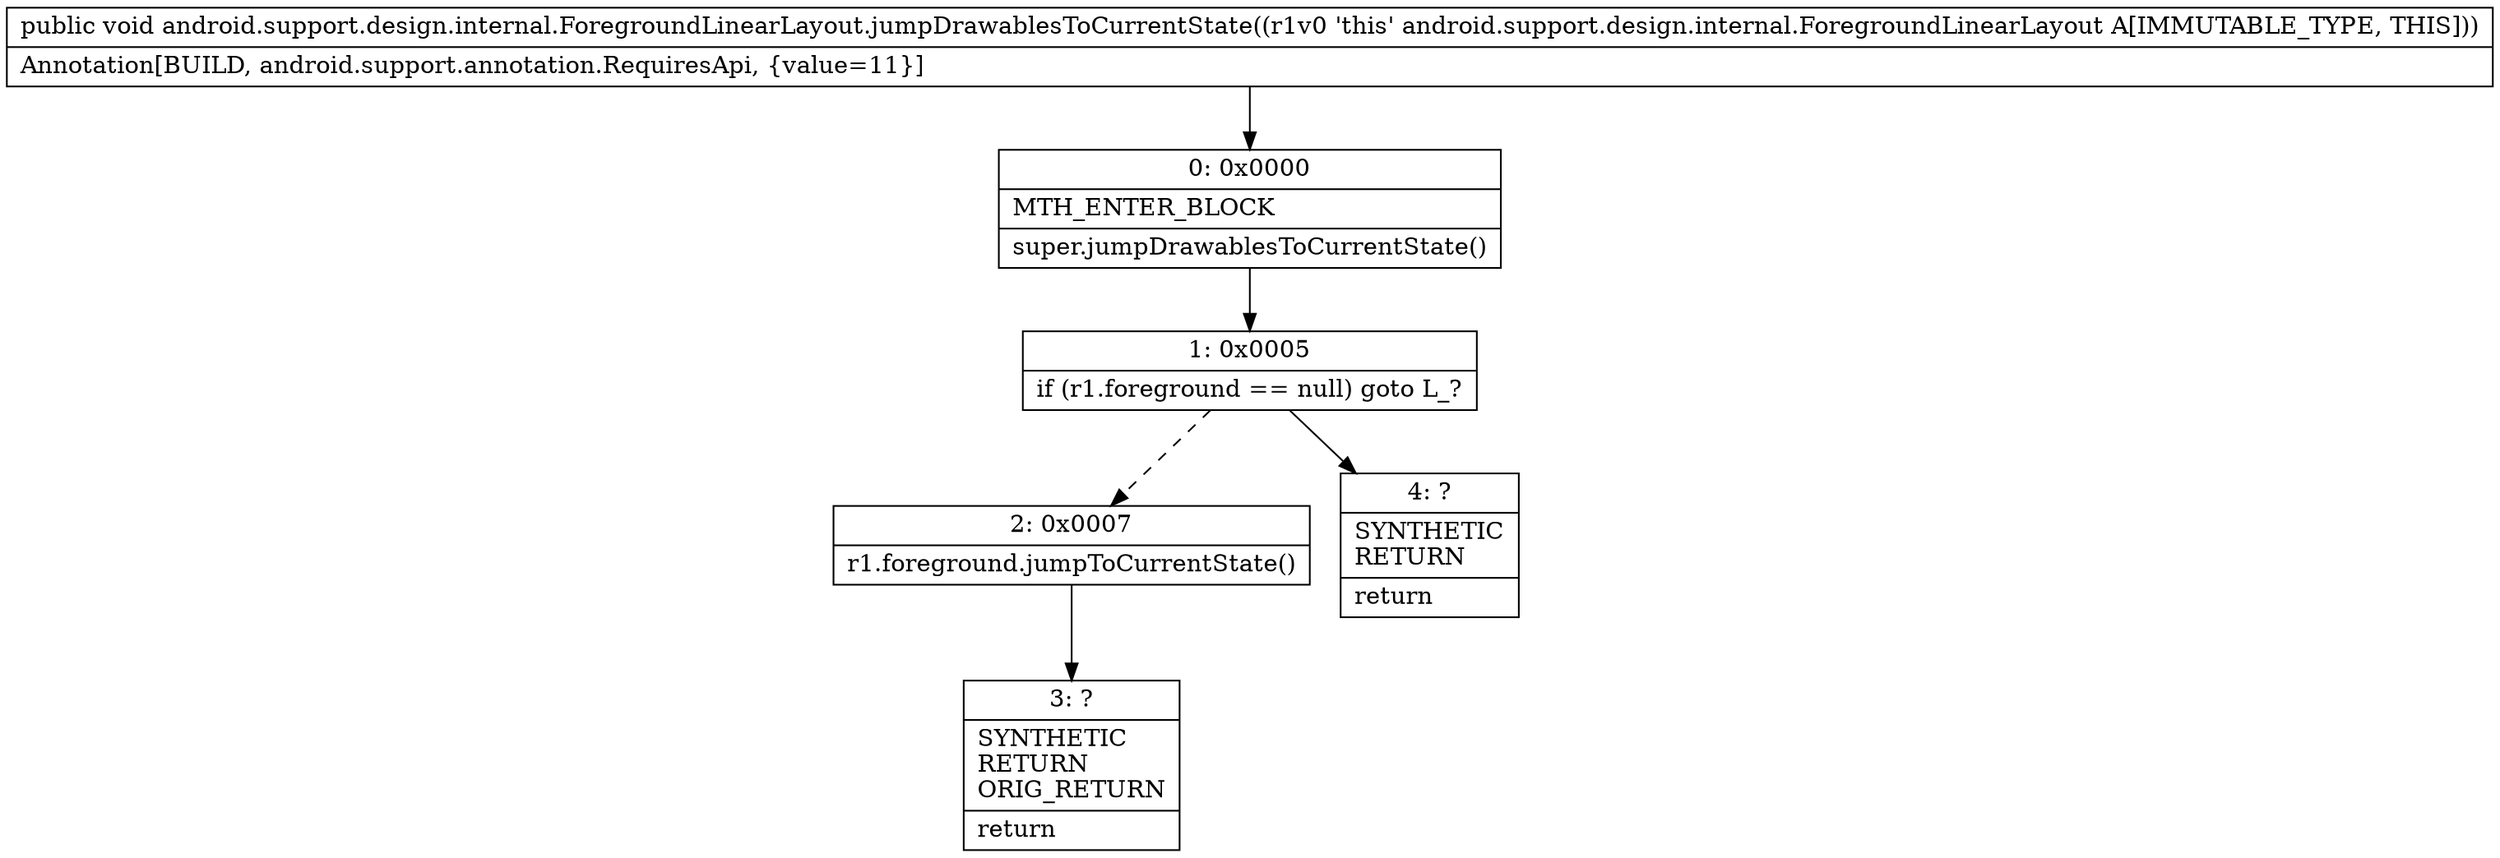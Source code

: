 digraph "CFG forandroid.support.design.internal.ForegroundLinearLayout.jumpDrawablesToCurrentState()V" {
Node_0 [shape=record,label="{0\:\ 0x0000|MTH_ENTER_BLOCK\l|super.jumpDrawablesToCurrentState()\l}"];
Node_1 [shape=record,label="{1\:\ 0x0005|if (r1.foreground == null) goto L_?\l}"];
Node_2 [shape=record,label="{2\:\ 0x0007|r1.foreground.jumpToCurrentState()\l}"];
Node_3 [shape=record,label="{3\:\ ?|SYNTHETIC\lRETURN\lORIG_RETURN\l|return\l}"];
Node_4 [shape=record,label="{4\:\ ?|SYNTHETIC\lRETURN\l|return\l}"];
MethodNode[shape=record,label="{public void android.support.design.internal.ForegroundLinearLayout.jumpDrawablesToCurrentState((r1v0 'this' android.support.design.internal.ForegroundLinearLayout A[IMMUTABLE_TYPE, THIS]))  | Annotation[BUILD, android.support.annotation.RequiresApi, \{value=11\}]\l}"];
MethodNode -> Node_0;
Node_0 -> Node_1;
Node_1 -> Node_2[style=dashed];
Node_1 -> Node_4;
Node_2 -> Node_3;
}

